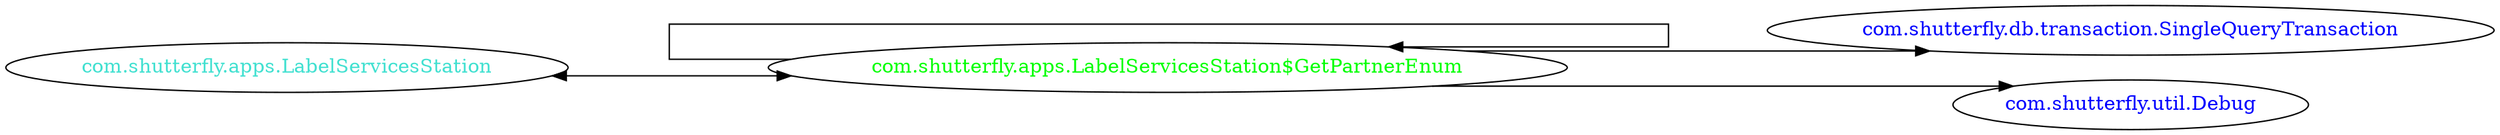 digraph dependencyGraph {
 concentrate=true;
 ranksep="2.0";
 rankdir="LR"; 
 splines="ortho";
"com.shutterfly.apps.LabelServicesStation$GetPartnerEnum" [fontcolor="red"];
"com.shutterfly.db.transaction.SingleQueryTransaction" [ fontcolor="blue" ];
"com.shutterfly.apps.LabelServicesStation$GetPartnerEnum"->"com.shutterfly.db.transaction.SingleQueryTransaction";
"com.shutterfly.util.Debug" [ fontcolor="blue" ];
"com.shutterfly.apps.LabelServicesStation$GetPartnerEnum"->"com.shutterfly.util.Debug";
"com.shutterfly.apps.LabelServicesStation$GetPartnerEnum" [ fontcolor="green" ];
"com.shutterfly.apps.LabelServicesStation$GetPartnerEnum"->"com.shutterfly.apps.LabelServicesStation$GetPartnerEnum";
"com.shutterfly.apps.LabelServicesStation" [ fontcolor="turquoise" ];
"com.shutterfly.apps.LabelServicesStation"->"com.shutterfly.apps.LabelServicesStation$GetPartnerEnum" [dir=both];
}